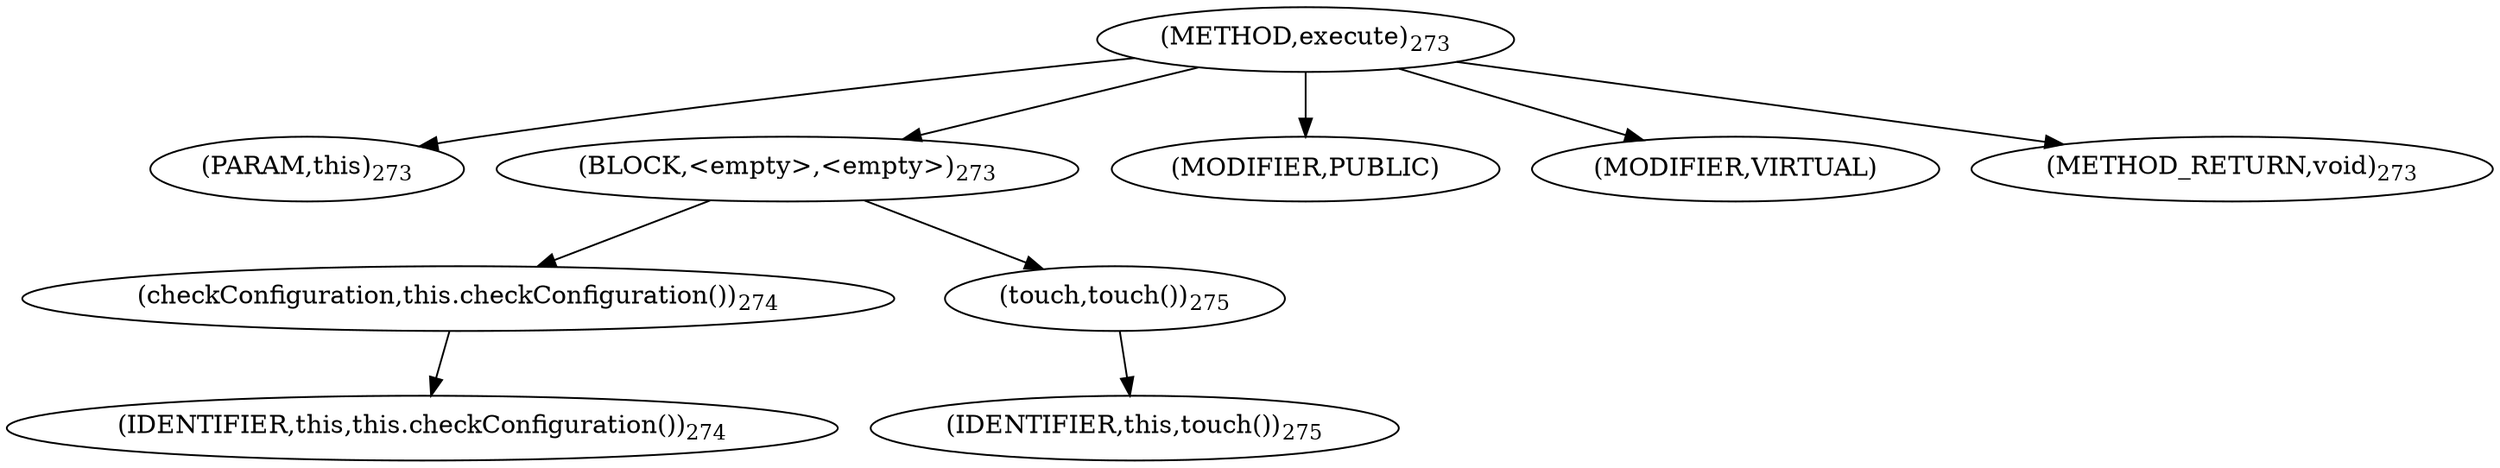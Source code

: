 digraph "execute" {  
"516" [label = <(METHOD,execute)<SUB>273</SUB>> ]
"35" [label = <(PARAM,this)<SUB>273</SUB>> ]
"517" [label = <(BLOCK,&lt;empty&gt;,&lt;empty&gt;)<SUB>273</SUB>> ]
"518" [label = <(checkConfiguration,this.checkConfiguration())<SUB>274</SUB>> ]
"34" [label = <(IDENTIFIER,this,this.checkConfiguration())<SUB>274</SUB>> ]
"519" [label = <(touch,touch())<SUB>275</SUB>> ]
"36" [label = <(IDENTIFIER,this,touch())<SUB>275</SUB>> ]
"520" [label = <(MODIFIER,PUBLIC)> ]
"521" [label = <(MODIFIER,VIRTUAL)> ]
"522" [label = <(METHOD_RETURN,void)<SUB>273</SUB>> ]
  "516" -> "35" 
  "516" -> "517" 
  "516" -> "520" 
  "516" -> "521" 
  "516" -> "522" 
  "517" -> "518" 
  "517" -> "519" 
  "518" -> "34" 
  "519" -> "36" 
}
